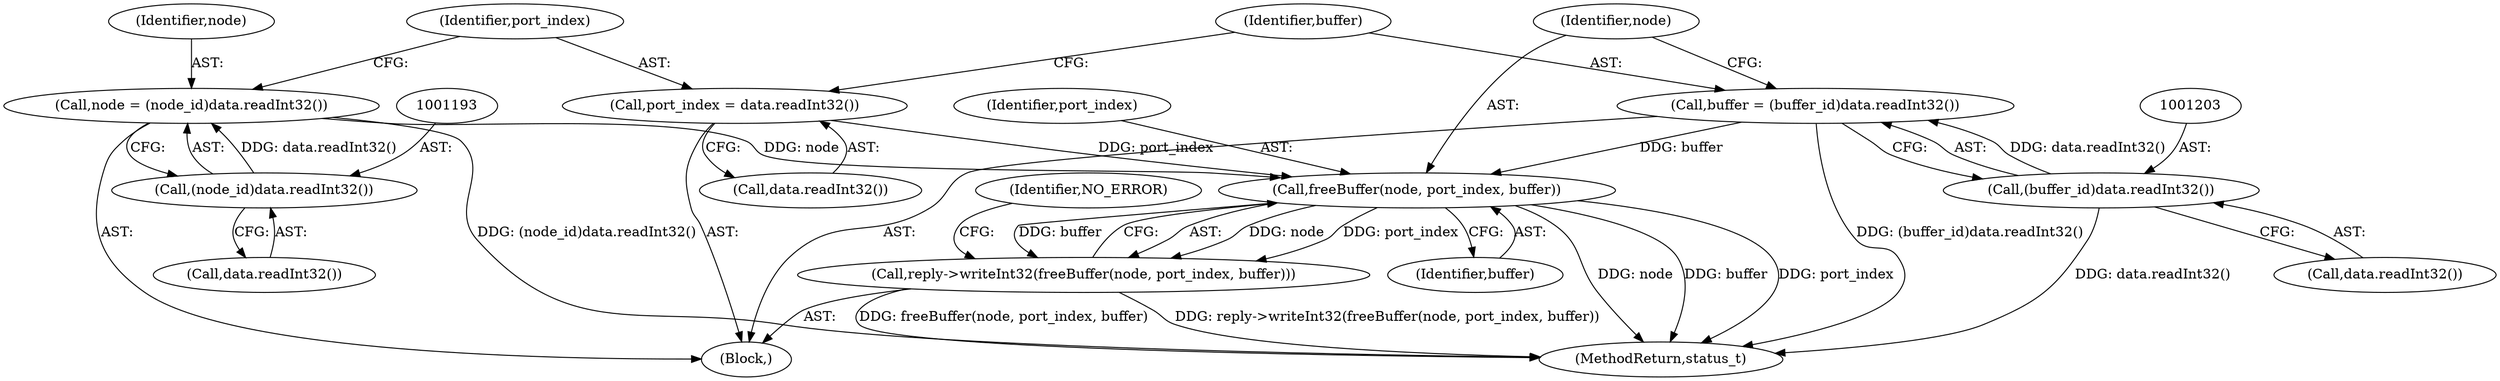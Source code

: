 digraph "0_Android_0bb5ced60304da7f61478ffd359e7ba65d72f181@API" {
"1001206" [label="(Call,freeBuffer(node, port_index, buffer))"];
"1001190" [label="(Call,node = (node_id)data.readInt32())"];
"1001192" [label="(Call,(node_id)data.readInt32())"];
"1001196" [label="(Call,port_index = data.readInt32())"];
"1001200" [label="(Call,buffer = (buffer_id)data.readInt32())"];
"1001202" [label="(Call,(buffer_id)data.readInt32())"];
"1001205" [label="(Call,reply->writeInt32(freeBuffer(node, port_index, buffer)))"];
"1001201" [label="(Identifier,buffer)"];
"1001190" [label="(Call,node = (node_id)data.readInt32())"];
"1001198" [label="(Call,data.readInt32())"];
"1001337" [label="(MethodReturn,status_t)"];
"1001184" [label="(Block,)"];
"1001209" [label="(Identifier,buffer)"];
"1001206" [label="(Call,freeBuffer(node, port_index, buffer))"];
"1001205" [label="(Call,reply->writeInt32(freeBuffer(node, port_index, buffer)))"];
"1001191" [label="(Identifier,node)"];
"1001208" [label="(Identifier,port_index)"];
"1001211" [label="(Identifier,NO_ERROR)"];
"1001200" [label="(Call,buffer = (buffer_id)data.readInt32())"];
"1001204" [label="(Call,data.readInt32())"];
"1001202" [label="(Call,(buffer_id)data.readInt32())"];
"1001207" [label="(Identifier,node)"];
"1001194" [label="(Call,data.readInt32())"];
"1001192" [label="(Call,(node_id)data.readInt32())"];
"1001196" [label="(Call,port_index = data.readInt32())"];
"1001197" [label="(Identifier,port_index)"];
"1001206" -> "1001205"  [label="AST: "];
"1001206" -> "1001209"  [label="CFG: "];
"1001207" -> "1001206"  [label="AST: "];
"1001208" -> "1001206"  [label="AST: "];
"1001209" -> "1001206"  [label="AST: "];
"1001205" -> "1001206"  [label="CFG: "];
"1001206" -> "1001337"  [label="DDG: buffer"];
"1001206" -> "1001337"  [label="DDG: port_index"];
"1001206" -> "1001337"  [label="DDG: node"];
"1001206" -> "1001205"  [label="DDG: node"];
"1001206" -> "1001205"  [label="DDG: port_index"];
"1001206" -> "1001205"  [label="DDG: buffer"];
"1001190" -> "1001206"  [label="DDG: node"];
"1001196" -> "1001206"  [label="DDG: port_index"];
"1001200" -> "1001206"  [label="DDG: buffer"];
"1001190" -> "1001184"  [label="AST: "];
"1001190" -> "1001192"  [label="CFG: "];
"1001191" -> "1001190"  [label="AST: "];
"1001192" -> "1001190"  [label="AST: "];
"1001197" -> "1001190"  [label="CFG: "];
"1001190" -> "1001337"  [label="DDG: (node_id)data.readInt32()"];
"1001192" -> "1001190"  [label="DDG: data.readInt32()"];
"1001192" -> "1001194"  [label="CFG: "];
"1001193" -> "1001192"  [label="AST: "];
"1001194" -> "1001192"  [label="AST: "];
"1001196" -> "1001184"  [label="AST: "];
"1001196" -> "1001198"  [label="CFG: "];
"1001197" -> "1001196"  [label="AST: "];
"1001198" -> "1001196"  [label="AST: "];
"1001201" -> "1001196"  [label="CFG: "];
"1001200" -> "1001184"  [label="AST: "];
"1001200" -> "1001202"  [label="CFG: "];
"1001201" -> "1001200"  [label="AST: "];
"1001202" -> "1001200"  [label="AST: "];
"1001207" -> "1001200"  [label="CFG: "];
"1001200" -> "1001337"  [label="DDG: (buffer_id)data.readInt32()"];
"1001202" -> "1001200"  [label="DDG: data.readInt32()"];
"1001202" -> "1001204"  [label="CFG: "];
"1001203" -> "1001202"  [label="AST: "];
"1001204" -> "1001202"  [label="AST: "];
"1001202" -> "1001337"  [label="DDG: data.readInt32()"];
"1001205" -> "1001184"  [label="AST: "];
"1001211" -> "1001205"  [label="CFG: "];
"1001205" -> "1001337"  [label="DDG: reply->writeInt32(freeBuffer(node, port_index, buffer))"];
"1001205" -> "1001337"  [label="DDG: freeBuffer(node, port_index, buffer)"];
}
